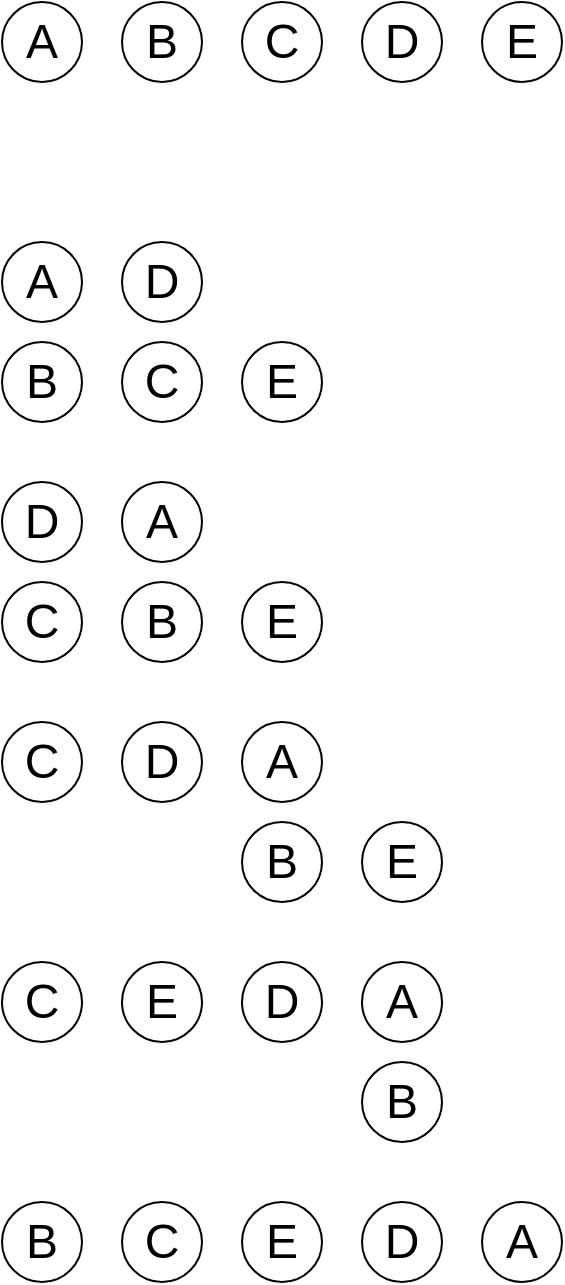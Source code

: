 <mxfile version="20.6.1" type="device" pages="2"><diagram id="W3vPZ1QKyhlrUeMzuZci" name="ページ1"><mxGraphModel dx="1038" dy="641" grid="1" gridSize="10" guides="1" tooltips="1" connect="1" arrows="1" fold="1" page="1" pageScale="1" pageWidth="827" pageHeight="1169" math="0" shadow="0"><root><mxCell id="0"/><mxCell id="1" parent="0"/><mxCell id="LRlOwSrnj8clPtTrdHpU-1" value="&lt;font style=&quot;font-size: 24px;&quot;&gt;A&lt;/font&gt;" style="ellipse;whiteSpace=wrap;html=1;aspect=fixed;" parent="1" vertex="1"><mxGeometry x="320" y="640" width="40" height="40" as="geometry"/></mxCell><mxCell id="LRlOwSrnj8clPtTrdHpU-2" value="&lt;font style=&quot;font-size: 24px;&quot;&gt;B&lt;/font&gt;" style="ellipse;whiteSpace=wrap;html=1;aspect=fixed;" parent="1" vertex="1"><mxGeometry x="80" y="640" width="40" height="40" as="geometry"/></mxCell><mxCell id="LRlOwSrnj8clPtTrdHpU-3" value="&lt;font style=&quot;font-size: 24px;&quot;&gt;C&lt;/font&gt;" style="ellipse;whiteSpace=wrap;html=1;aspect=fixed;" parent="1" vertex="1"><mxGeometry x="140" y="640" width="40" height="40" as="geometry"/></mxCell><mxCell id="LRlOwSrnj8clPtTrdHpU-4" value="&lt;font style=&quot;font-size: 24px;&quot;&gt;D&lt;/font&gt;" style="ellipse;whiteSpace=wrap;html=1;aspect=fixed;" parent="1" vertex="1"><mxGeometry x="260" y="640" width="40" height="40" as="geometry"/></mxCell><mxCell id="LRlOwSrnj8clPtTrdHpU-5" value="&lt;font style=&quot;font-size: 24px;&quot;&gt;E&lt;/font&gt;" style="ellipse;whiteSpace=wrap;html=1;aspect=fixed;" parent="1" vertex="1"><mxGeometry x="200" y="640" width="40" height="40" as="geometry"/></mxCell><mxCell id="LRlOwSrnj8clPtTrdHpU-6" value="&lt;font style=&quot;font-size: 24px;&quot;&gt;A&lt;/font&gt;" style="ellipse;whiteSpace=wrap;html=1;aspect=fixed;" parent="1" vertex="1"><mxGeometry x="260" y="520" width="40" height="40" as="geometry"/></mxCell><mxCell id="LRlOwSrnj8clPtTrdHpU-7" value="&lt;font style=&quot;font-size: 24px;&quot;&gt;B&lt;/font&gt;" style="ellipse;whiteSpace=wrap;html=1;aspect=fixed;" parent="1" vertex="1"><mxGeometry x="260" y="570" width="40" height="40" as="geometry"/></mxCell><mxCell id="LRlOwSrnj8clPtTrdHpU-8" value="&lt;font style=&quot;font-size: 24px;&quot;&gt;C&lt;/font&gt;" style="ellipse;whiteSpace=wrap;html=1;aspect=fixed;" parent="1" vertex="1"><mxGeometry x="80" y="520" width="40" height="40" as="geometry"/></mxCell><mxCell id="LRlOwSrnj8clPtTrdHpU-9" value="&lt;font style=&quot;font-size: 24px;&quot;&gt;D&lt;/font&gt;" style="ellipse;whiteSpace=wrap;html=1;aspect=fixed;" parent="1" vertex="1"><mxGeometry x="200" y="520" width="40" height="40" as="geometry"/></mxCell><mxCell id="LRlOwSrnj8clPtTrdHpU-10" value="&lt;font style=&quot;font-size: 24px;&quot;&gt;E&lt;/font&gt;" style="ellipse;whiteSpace=wrap;html=1;aspect=fixed;" parent="1" vertex="1"><mxGeometry x="140" y="520" width="40" height="40" as="geometry"/></mxCell><mxCell id="LRlOwSrnj8clPtTrdHpU-11" value="&lt;font style=&quot;font-size: 24px;&quot;&gt;A&lt;/font&gt;" style="ellipse;whiteSpace=wrap;html=1;aspect=fixed;" parent="1" vertex="1"><mxGeometry x="200" y="400" width="40" height="40" as="geometry"/></mxCell><mxCell id="LRlOwSrnj8clPtTrdHpU-12" value="&lt;font style=&quot;font-size: 24px;&quot;&gt;B&lt;/font&gt;" style="ellipse;whiteSpace=wrap;html=1;aspect=fixed;" parent="1" vertex="1"><mxGeometry x="200" y="450" width="40" height="40" as="geometry"/></mxCell><mxCell id="LRlOwSrnj8clPtTrdHpU-13" value="&lt;font style=&quot;font-size: 24px;&quot;&gt;C&lt;/font&gt;" style="ellipse;whiteSpace=wrap;html=1;aspect=fixed;" parent="1" vertex="1"><mxGeometry x="80" y="400" width="40" height="40" as="geometry"/></mxCell><mxCell id="LRlOwSrnj8clPtTrdHpU-14" value="&lt;font style=&quot;font-size: 24px;&quot;&gt;D&lt;/font&gt;" style="ellipse;whiteSpace=wrap;html=1;aspect=fixed;" parent="1" vertex="1"><mxGeometry x="140" y="400" width="40" height="40" as="geometry"/></mxCell><mxCell id="LRlOwSrnj8clPtTrdHpU-15" value="&lt;font style=&quot;font-size: 24px;&quot;&gt;E&lt;/font&gt;" style="ellipse;whiteSpace=wrap;html=1;aspect=fixed;" parent="1" vertex="1"><mxGeometry x="260" y="450" width="40" height="40" as="geometry"/></mxCell><mxCell id="LRlOwSrnj8clPtTrdHpU-16" value="&lt;font style=&quot;font-size: 24px;&quot;&gt;A&lt;/font&gt;" style="ellipse;whiteSpace=wrap;html=1;aspect=fixed;" parent="1" vertex="1"><mxGeometry x="140" y="280" width="40" height="40" as="geometry"/></mxCell><mxCell id="LRlOwSrnj8clPtTrdHpU-17" value="&lt;font style=&quot;font-size: 24px;&quot;&gt;B&lt;/font&gt;" style="ellipse;whiteSpace=wrap;html=1;aspect=fixed;" parent="1" vertex="1"><mxGeometry x="140" y="330" width="40" height="40" as="geometry"/></mxCell><mxCell id="LRlOwSrnj8clPtTrdHpU-18" value="&lt;font style=&quot;font-size: 24px;&quot;&gt;C&lt;/font&gt;" style="ellipse;whiteSpace=wrap;html=1;aspect=fixed;" parent="1" vertex="1"><mxGeometry x="80" y="330" width="40" height="40" as="geometry"/></mxCell><mxCell id="LRlOwSrnj8clPtTrdHpU-19" value="&lt;font style=&quot;font-size: 24px;&quot;&gt;D&lt;/font&gt;" style="ellipse;whiteSpace=wrap;html=1;aspect=fixed;" parent="1" vertex="1"><mxGeometry x="80" y="280" width="40" height="40" as="geometry"/></mxCell><mxCell id="LRlOwSrnj8clPtTrdHpU-20" value="&lt;font style=&quot;font-size: 24px;&quot;&gt;E&lt;/font&gt;" style="ellipse;whiteSpace=wrap;html=1;aspect=fixed;" parent="1" vertex="1"><mxGeometry x="200" y="330" width="40" height="40" as="geometry"/></mxCell><mxCell id="LRlOwSrnj8clPtTrdHpU-21" value="&lt;font style=&quot;font-size: 24px;&quot;&gt;A&lt;/font&gt;" style="ellipse;whiteSpace=wrap;html=1;aspect=fixed;" parent="1" vertex="1"><mxGeometry x="80" y="160" width="40" height="40" as="geometry"/></mxCell><mxCell id="LRlOwSrnj8clPtTrdHpU-22" value="&lt;font style=&quot;font-size: 24px;&quot;&gt;B&lt;/font&gt;" style="ellipse;whiteSpace=wrap;html=1;aspect=fixed;" parent="1" vertex="1"><mxGeometry x="80" y="210" width="40" height="40" as="geometry"/></mxCell><mxCell id="LRlOwSrnj8clPtTrdHpU-23" value="&lt;font style=&quot;font-size: 24px;&quot;&gt;C&lt;/font&gt;" style="ellipse;whiteSpace=wrap;html=1;aspect=fixed;" parent="1" vertex="1"><mxGeometry x="140" y="210" width="40" height="40" as="geometry"/></mxCell><mxCell id="LRlOwSrnj8clPtTrdHpU-24" value="&lt;font style=&quot;font-size: 24px;&quot;&gt;D&lt;/font&gt;" style="ellipse;whiteSpace=wrap;html=1;aspect=fixed;" parent="1" vertex="1"><mxGeometry x="140" y="160" width="40" height="40" as="geometry"/></mxCell><mxCell id="LRlOwSrnj8clPtTrdHpU-25" value="&lt;font style=&quot;font-size: 24px;&quot;&gt;E&lt;/font&gt;" style="ellipse;whiteSpace=wrap;html=1;aspect=fixed;" parent="1" vertex="1"><mxGeometry x="200" y="210" width="40" height="40" as="geometry"/></mxCell><mxCell id="LRlOwSrnj8clPtTrdHpU-26" value="&lt;font style=&quot;font-size: 24px;&quot;&gt;A&lt;/font&gt;" style="ellipse;whiteSpace=wrap;html=1;aspect=fixed;" parent="1" vertex="1"><mxGeometry x="80" y="40" width="40" height="40" as="geometry"/></mxCell><mxCell id="LRlOwSrnj8clPtTrdHpU-27" value="&lt;font style=&quot;font-size: 24px;&quot;&gt;B&lt;/font&gt;" style="ellipse;whiteSpace=wrap;html=1;aspect=fixed;" parent="1" vertex="1"><mxGeometry x="140" y="40" width="40" height="40" as="geometry"/></mxCell><mxCell id="LRlOwSrnj8clPtTrdHpU-28" value="&lt;font style=&quot;font-size: 24px;&quot;&gt;C&lt;/font&gt;" style="ellipse;whiteSpace=wrap;html=1;aspect=fixed;" parent="1" vertex="1"><mxGeometry x="200" y="40" width="40" height="40" as="geometry"/></mxCell><mxCell id="LRlOwSrnj8clPtTrdHpU-29" value="&lt;font style=&quot;font-size: 24px;&quot;&gt;D&lt;/font&gt;" style="ellipse;whiteSpace=wrap;html=1;aspect=fixed;" parent="1" vertex="1"><mxGeometry x="260" y="40" width="40" height="40" as="geometry"/></mxCell><mxCell id="LRlOwSrnj8clPtTrdHpU-30" value="&lt;font style=&quot;font-size: 24px;&quot;&gt;E&lt;/font&gt;" style="ellipse;whiteSpace=wrap;html=1;aspect=fixed;" parent="1" vertex="1"><mxGeometry x="320" y="40" width="40" height="40" as="geometry"/></mxCell></root></mxGraphModel></diagram><diagram id="qPM4AslLdFpIuuOjRGD8" name="ページ2"><mxGraphModel dx="1038" dy="641" grid="1" gridSize="10" guides="1" tooltips="1" connect="1" arrows="1" fold="1" page="1" pageScale="1" pageWidth="827" pageHeight="1169" math="0" shadow="0"><root><mxCell id="0"/><mxCell id="1" parent="0"/><mxCell id="_R_z8rydG33aZSKxBevz-1" value="" style="rounded=0;whiteSpace=wrap;html=1;strokeColor=none;" vertex="1" parent="1"><mxGeometry width="300" height="60" as="geometry"/></mxCell><mxCell id="oMw81fE0qBbIRsAZxXem-1" value="&lt;font style=&quot;font-size: 24px;&quot;&gt;A&lt;/font&gt;" style="ellipse;whiteSpace=wrap;html=1;aspect=fixed;" parent="1" vertex="1"><mxGeometry x="10" y="10" width="40" height="40" as="geometry"/></mxCell><mxCell id="oMw81fE0qBbIRsAZxXem-2" value="&lt;font style=&quot;font-size: 24px;&quot;&gt;B&lt;/font&gt;" style="ellipse;whiteSpace=wrap;html=1;aspect=fixed;" parent="1" vertex="1"><mxGeometry x="70" y="10" width="40" height="40" as="geometry"/></mxCell><mxCell id="oMw81fE0qBbIRsAZxXem-3" value="&lt;font style=&quot;font-size: 24px;&quot;&gt;C&lt;/font&gt;" style="ellipse;whiteSpace=wrap;html=1;aspect=fixed;" parent="1" vertex="1"><mxGeometry x="130" y="10" width="40" height="40" as="geometry"/></mxCell><mxCell id="oMw81fE0qBbIRsAZxXem-4" value="&lt;font style=&quot;font-size: 24px;&quot;&gt;D&lt;/font&gt;" style="ellipse;whiteSpace=wrap;html=1;aspect=fixed;" parent="1" vertex="1"><mxGeometry x="190" y="10" width="40" height="40" as="geometry"/></mxCell><mxCell id="oMw81fE0qBbIRsAZxXem-5" value="&lt;font style=&quot;font-size: 24px;&quot;&gt;E&lt;/font&gt;" style="ellipse;whiteSpace=wrap;html=1;aspect=fixed;" parent="1" vertex="1"><mxGeometry x="250" y="10" width="40" height="40" as="geometry"/></mxCell></root></mxGraphModel></diagram></mxfile>